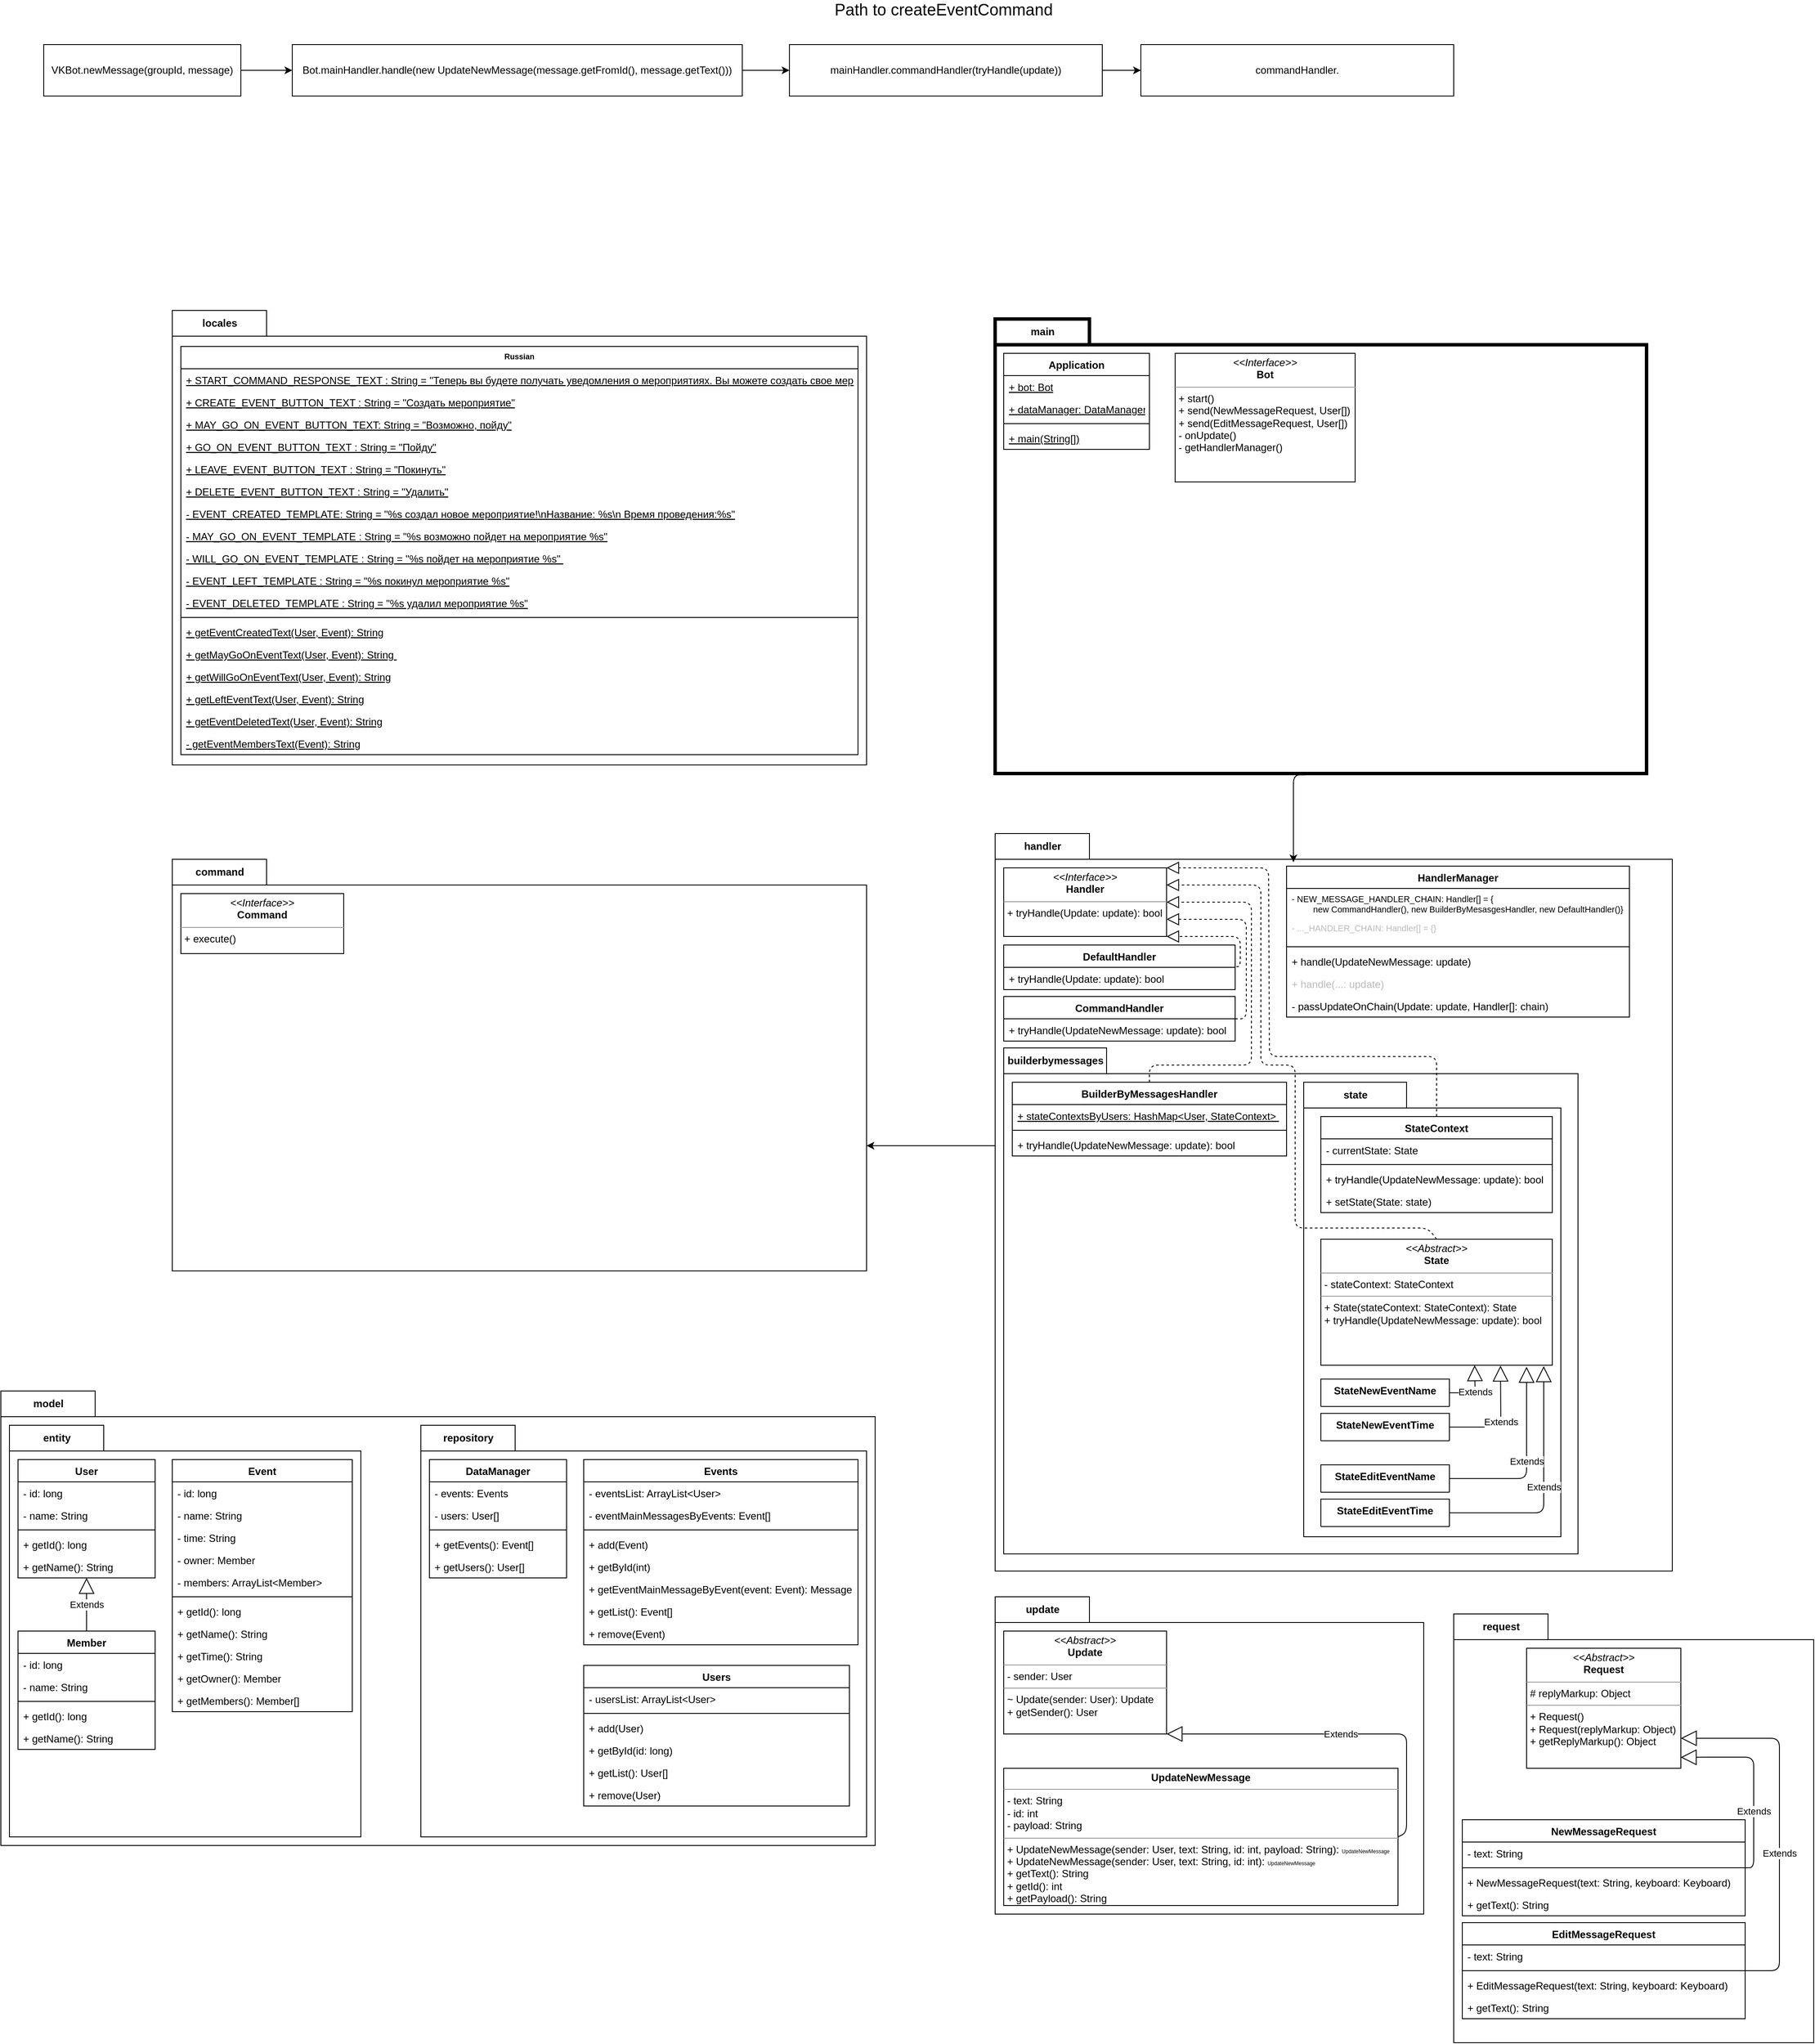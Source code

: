 <mxfile version="14.3.1" type="github">
  <diagram id="Xb4VBxsHIV5QUS3rKN3F" name="Page-1">
    <mxGraphModel dx="2249" dy="2008" grid="1" gridSize="10" guides="1" tooltips="1" connect="1" arrows="1" fold="1" page="1" pageScale="1" pageWidth="827" pageHeight="1169" background="none" math="0" shadow="0">
      <root>
        <mxCell id="0" />
        <mxCell id="1" parent="0" />
        <object label="model" id="UDVTchjKbU1Y_iN-SW1D-1">
          <mxCell style="shape=folder;fontStyle=1;tabWidth=110;tabHeight=30;tabPosition=left;html=1;boundedLbl=1;labelInHeader=1;container=1;collapsible=0;recursiveResize=0;" parent="1" vertex="1">
            <mxGeometry x="-440" y="480" width="1020" height="530" as="geometry" />
          </mxCell>
        </object>
        <mxCell id="UDVTchjKbU1Y_iN-SW1D-7" value="repository" style="shape=folder;fontStyle=1;tabWidth=110;tabHeight=30;tabPosition=left;html=1;boundedLbl=1;labelInHeader=1;container=1;collapsible=0;recursiveResize=0;" parent="UDVTchjKbU1Y_iN-SW1D-1" vertex="1">
          <mxGeometry x="490" y="40" width="520" height="480" as="geometry" />
        </mxCell>
        <mxCell id="UDVTchjKbU1Y_iN-SW1D-129" value="DataManager" style="swimlane;fontStyle=1;align=center;verticalAlign=top;childLayout=stackLayout;horizontal=1;startSize=26;horizontalStack=0;resizeParent=1;resizeParentMax=0;resizeLast=0;collapsible=1;marginBottom=0;strokeWidth=1;gradientColor=none;" parent="UDVTchjKbU1Y_iN-SW1D-7" vertex="1">
          <mxGeometry x="10" y="40" width="160" height="138" as="geometry" />
        </mxCell>
        <mxCell id="UDVTchjKbU1Y_iN-SW1D-130" value="- events: Events" style="text;strokeColor=none;fillColor=none;align=left;verticalAlign=top;spacingLeft=4;spacingRight=4;overflow=hidden;rotatable=0;points=[[0,0.5],[1,0.5]];portConstraint=eastwest;fontStyle=0;" parent="UDVTchjKbU1Y_iN-SW1D-129" vertex="1">
          <mxGeometry y="26" width="160" height="26" as="geometry" />
        </mxCell>
        <mxCell id="UDVTchjKbU1Y_iN-SW1D-131" value="- users: User[]" style="text;strokeColor=none;fillColor=none;align=left;verticalAlign=top;spacingLeft=4;spacingRight=4;overflow=hidden;rotatable=0;points=[[0,0.5],[1,0.5]];portConstraint=eastwest;fontStyle=0;" parent="UDVTchjKbU1Y_iN-SW1D-129" vertex="1">
          <mxGeometry y="52" width="160" height="26" as="geometry" />
        </mxCell>
        <mxCell id="UDVTchjKbU1Y_iN-SW1D-132" value="" style="line;strokeWidth=1;fillColor=none;align=left;verticalAlign=middle;spacingTop=-1;spacingLeft=3;spacingRight=3;rotatable=0;labelPosition=right;points=[];portConstraint=eastwest;" parent="UDVTchjKbU1Y_iN-SW1D-129" vertex="1">
          <mxGeometry y="78" width="160" height="8" as="geometry" />
        </mxCell>
        <mxCell id="UDVTchjKbU1Y_iN-SW1D-133" value="+ getEvents(): Event[]" style="text;strokeColor=none;fillColor=none;align=left;verticalAlign=top;spacingLeft=4;spacingRight=4;overflow=hidden;rotatable=0;points=[[0,0.5],[1,0.5]];portConstraint=eastwest;fontStyle=0;" parent="UDVTchjKbU1Y_iN-SW1D-129" vertex="1">
          <mxGeometry y="86" width="160" height="26" as="geometry" />
        </mxCell>
        <mxCell id="UDVTchjKbU1Y_iN-SW1D-134" value="+ getUsers(): User[]" style="text;strokeColor=none;fillColor=none;align=left;verticalAlign=top;spacingLeft=4;spacingRight=4;overflow=hidden;rotatable=0;points=[[0,0.5],[1,0.5]];portConstraint=eastwest;fontStyle=0;" parent="UDVTchjKbU1Y_iN-SW1D-129" vertex="1">
          <mxGeometry y="112" width="160" height="26" as="geometry" />
        </mxCell>
        <mxCell id="UDVTchjKbU1Y_iN-SW1D-135" value="Events" style="swimlane;fontStyle=1;align=center;verticalAlign=top;childLayout=stackLayout;horizontal=1;startSize=26;horizontalStack=0;resizeParent=1;resizeParentMax=0;resizeLast=0;collapsible=1;marginBottom=0;strokeWidth=1;gradientColor=none;" parent="UDVTchjKbU1Y_iN-SW1D-7" vertex="1">
          <mxGeometry x="190" y="40" width="320" height="216" as="geometry" />
        </mxCell>
        <mxCell id="UDVTchjKbU1Y_iN-SW1D-136" value="- eventsList: ArrayList&lt;User&gt;" style="text;strokeColor=none;fillColor=none;align=left;verticalAlign=top;spacingLeft=4;spacingRight=4;overflow=hidden;rotatable=0;points=[[0,0.5],[1,0.5]];portConstraint=eastwest;fontStyle=0;" parent="UDVTchjKbU1Y_iN-SW1D-135" vertex="1">
          <mxGeometry y="26" width="320" height="26" as="geometry" />
        </mxCell>
        <mxCell id="UDVTchjKbU1Y_iN-SW1D-141" value="- eventMainMessagesByEvents: Event[]" style="text;strokeColor=none;fillColor=none;align=left;verticalAlign=top;spacingLeft=4;spacingRight=4;overflow=hidden;rotatable=0;points=[[0,0.5],[1,0.5]];portConstraint=eastwest;fontStyle=0;labelBorderColor=none;" parent="UDVTchjKbU1Y_iN-SW1D-135" vertex="1">
          <mxGeometry y="52" width="320" height="26" as="geometry" />
        </mxCell>
        <mxCell id="UDVTchjKbU1Y_iN-SW1D-138" value="" style="line;strokeWidth=1;fillColor=none;align=left;verticalAlign=middle;spacingTop=-1;spacingLeft=3;spacingRight=3;rotatable=0;labelPosition=right;points=[];portConstraint=eastwest;" parent="UDVTchjKbU1Y_iN-SW1D-135" vertex="1">
          <mxGeometry y="78" width="320" height="8" as="geometry" />
        </mxCell>
        <mxCell id="UDVTchjKbU1Y_iN-SW1D-139" value="+ add(Event)" style="text;strokeColor=none;fillColor=none;align=left;verticalAlign=top;spacingLeft=4;spacingRight=4;overflow=hidden;rotatable=0;points=[[0,0.5],[1,0.5]];portConstraint=eastwest;fontStyle=0;" parent="UDVTchjKbU1Y_iN-SW1D-135" vertex="1">
          <mxGeometry y="86" width="320" height="26" as="geometry" />
        </mxCell>
        <mxCell id="UDVTchjKbU1Y_iN-SW1D-162" value="+ getById(int)" style="text;strokeColor=none;fillColor=none;align=left;verticalAlign=top;spacingLeft=4;spacingRight=4;overflow=hidden;rotatable=0;points=[[0,0.5],[1,0.5]];portConstraint=eastwest;fontStyle=0;" parent="UDVTchjKbU1Y_iN-SW1D-135" vertex="1">
          <mxGeometry y="112" width="320" height="26" as="geometry" />
        </mxCell>
        <mxCell id="UDVTchjKbU1Y_iN-SW1D-163" value="+ getEventMainMessageByEvent(event: Event): Message" style="text;strokeColor=none;fillColor=none;align=left;verticalAlign=top;spacingLeft=4;spacingRight=4;overflow=hidden;rotatable=0;points=[[0,0.5],[1,0.5]];portConstraint=eastwest;fontStyle=0;" parent="UDVTchjKbU1Y_iN-SW1D-135" vertex="1">
          <mxGeometry y="138" width="320" height="26" as="geometry" />
        </mxCell>
        <mxCell id="UDVTchjKbU1Y_iN-SW1D-161" value="+ getList(): Event[]" style="text;strokeColor=none;fillColor=none;align=left;verticalAlign=top;spacingLeft=4;spacingRight=4;overflow=hidden;rotatable=0;points=[[0,0.5],[1,0.5]];portConstraint=eastwest;fontStyle=0;" parent="UDVTchjKbU1Y_iN-SW1D-135" vertex="1">
          <mxGeometry y="164" width="320" height="26" as="geometry" />
        </mxCell>
        <mxCell id="UDVTchjKbU1Y_iN-SW1D-143" value="+ remove(Event)" style="text;strokeColor=none;fillColor=none;align=left;verticalAlign=top;spacingLeft=4;spacingRight=4;overflow=hidden;rotatable=0;points=[[0,0.5],[1,0.5]];portConstraint=eastwest;fontStyle=0;" parent="UDVTchjKbU1Y_iN-SW1D-135" vertex="1">
          <mxGeometry y="190" width="320" height="26" as="geometry" />
        </mxCell>
        <mxCell id="UDVTchjKbU1Y_iN-SW1D-145" value="Users" style="swimlane;fontStyle=1;align=center;verticalAlign=top;childLayout=stackLayout;horizontal=1;startSize=26;horizontalStack=0;resizeParent=1;resizeParentMax=0;resizeLast=0;collapsible=1;marginBottom=0;strokeWidth=1;gradientColor=none;" parent="UDVTchjKbU1Y_iN-SW1D-7" vertex="1">
          <mxGeometry x="190" y="280" width="310" height="164" as="geometry" />
        </mxCell>
        <mxCell id="UDVTchjKbU1Y_iN-SW1D-146" value="- usersList: ArrayList&lt;User&gt;" style="text;strokeColor=none;fillColor=none;align=left;verticalAlign=top;spacingLeft=4;spacingRight=4;overflow=hidden;rotatable=0;points=[[0,0.5],[1,0.5]];portConstraint=eastwest;fontStyle=0;" parent="UDVTchjKbU1Y_iN-SW1D-145" vertex="1">
          <mxGeometry y="26" width="310" height="26" as="geometry" />
        </mxCell>
        <mxCell id="UDVTchjKbU1Y_iN-SW1D-148" value="" style="line;strokeWidth=1;fillColor=none;align=left;verticalAlign=middle;spacingTop=-1;spacingLeft=3;spacingRight=3;rotatable=0;labelPosition=right;points=[];portConstraint=eastwest;" parent="UDVTchjKbU1Y_iN-SW1D-145" vertex="1">
          <mxGeometry y="52" width="310" height="8" as="geometry" />
        </mxCell>
        <mxCell id="UDVTchjKbU1Y_iN-SW1D-149" value="+ add(User)" style="text;strokeColor=none;fillColor=none;align=left;verticalAlign=top;spacingLeft=4;spacingRight=4;overflow=hidden;rotatable=0;points=[[0,0.5],[1,0.5]];portConstraint=eastwest;fontStyle=0;" parent="UDVTchjKbU1Y_iN-SW1D-145" vertex="1">
          <mxGeometry y="60" width="310" height="26" as="geometry" />
        </mxCell>
        <mxCell id="UDVTchjKbU1Y_iN-SW1D-155" value="+ getById(id: long)" style="text;strokeColor=none;fillColor=none;align=left;verticalAlign=top;spacingLeft=4;spacingRight=4;overflow=hidden;rotatable=0;points=[[0,0.5],[1,0.5]];portConstraint=eastwest;fontStyle=0;" parent="UDVTchjKbU1Y_iN-SW1D-145" vertex="1">
          <mxGeometry y="86" width="310" height="26" as="geometry" />
        </mxCell>
        <mxCell id="UDVTchjKbU1Y_iN-SW1D-160" value="+ getList(): User[]" style="text;strokeColor=none;fillColor=none;align=left;verticalAlign=top;spacingLeft=4;spacingRight=4;overflow=hidden;rotatable=0;points=[[0,0.5],[1,0.5]];portConstraint=eastwest;fontStyle=0;" parent="UDVTchjKbU1Y_iN-SW1D-145" vertex="1">
          <mxGeometry y="112" width="310" height="26" as="geometry" />
        </mxCell>
        <mxCell id="UDVTchjKbU1Y_iN-SW1D-152" value="+ remove(User)" style="text;strokeColor=none;fillColor=none;align=left;verticalAlign=top;spacingLeft=4;spacingRight=4;overflow=hidden;rotatable=0;points=[[0,0.5],[1,0.5]];portConstraint=eastwest;fontStyle=0;" parent="UDVTchjKbU1Y_iN-SW1D-145" vertex="1">
          <mxGeometry y="138" width="310" height="26" as="geometry" />
        </mxCell>
        <mxCell id="UDVTchjKbU1Y_iN-SW1D-6" value="entity" style="shape=folder;fontStyle=1;tabWidth=110;tabHeight=30;tabPosition=left;html=1;boundedLbl=1;labelInHeader=1;container=1;collapsible=0;recursiveResize=0;" parent="UDVTchjKbU1Y_iN-SW1D-1" vertex="1">
          <mxGeometry x="10" y="40" width="410" height="480" as="geometry" />
        </mxCell>
        <mxCell id="UDVTchjKbU1Y_iN-SW1D-54" value="User" style="swimlane;fontStyle=1;align=center;verticalAlign=top;childLayout=stackLayout;horizontal=1;startSize=26;horizontalStack=0;resizeParent=1;resizeParentMax=0;resizeLast=0;collapsible=1;marginBottom=0;strokeWidth=1;gradientColor=none;" parent="UDVTchjKbU1Y_iN-SW1D-6" vertex="1">
          <mxGeometry x="10" y="40" width="160" height="138" as="geometry" />
        </mxCell>
        <mxCell id="UDVTchjKbU1Y_iN-SW1D-55" value="- id: long" style="text;strokeColor=none;fillColor=none;align=left;verticalAlign=top;spacingLeft=4;spacingRight=4;overflow=hidden;rotatable=0;points=[[0,0.5],[1,0.5]];portConstraint=eastwest;fontStyle=0;" parent="UDVTchjKbU1Y_iN-SW1D-54" vertex="1">
          <mxGeometry y="26" width="160" height="26" as="geometry" />
        </mxCell>
        <mxCell id="UDVTchjKbU1Y_iN-SW1D-59" value="- name: String" style="text;strokeColor=none;fillColor=none;align=left;verticalAlign=top;spacingLeft=4;spacingRight=4;overflow=hidden;rotatable=0;points=[[0,0.5],[1,0.5]];portConstraint=eastwest;fontStyle=0;" parent="UDVTchjKbU1Y_iN-SW1D-54" vertex="1">
          <mxGeometry y="52" width="160" height="26" as="geometry" />
        </mxCell>
        <mxCell id="UDVTchjKbU1Y_iN-SW1D-57" value="" style="line;strokeWidth=1;fillColor=none;align=left;verticalAlign=middle;spacingTop=-1;spacingLeft=3;spacingRight=3;rotatable=0;labelPosition=right;points=[];portConstraint=eastwest;" parent="UDVTchjKbU1Y_iN-SW1D-54" vertex="1">
          <mxGeometry y="78" width="160" height="8" as="geometry" />
        </mxCell>
        <mxCell id="UDVTchjKbU1Y_iN-SW1D-58" value="+ getId(): long" style="text;strokeColor=none;fillColor=none;align=left;verticalAlign=top;spacingLeft=4;spacingRight=4;overflow=hidden;rotatable=0;points=[[0,0.5],[1,0.5]];portConstraint=eastwest;fontStyle=0;" parent="UDVTchjKbU1Y_iN-SW1D-54" vertex="1">
          <mxGeometry y="86" width="160" height="26" as="geometry" />
        </mxCell>
        <mxCell id="UDVTchjKbU1Y_iN-SW1D-62" value="+ getName(): String" style="text;strokeColor=none;fillColor=none;align=left;verticalAlign=top;spacingLeft=4;spacingRight=4;overflow=hidden;rotatable=0;points=[[0,0.5],[1,0.5]];portConstraint=eastwest;fontStyle=0;" parent="UDVTchjKbU1Y_iN-SW1D-54" vertex="1">
          <mxGeometry y="112" width="160" height="26" as="geometry" />
        </mxCell>
        <mxCell id="UDVTchjKbU1Y_iN-SW1D-63" value="Event" style="swimlane;fontStyle=1;align=center;verticalAlign=top;childLayout=stackLayout;horizontal=1;startSize=26;horizontalStack=0;resizeParent=1;resizeParentMax=0;resizeLast=0;collapsible=1;marginBottom=0;strokeWidth=1;gradientColor=none;" parent="UDVTchjKbU1Y_iN-SW1D-6" vertex="1">
          <mxGeometry x="190" y="40" width="210" height="294" as="geometry">
            <mxRectangle x="190" y="40" width="60" height="26" as="alternateBounds" />
          </mxGeometry>
        </mxCell>
        <mxCell id="UDVTchjKbU1Y_iN-SW1D-64" value="- id: long" style="text;strokeColor=none;fillColor=none;align=left;verticalAlign=top;spacingLeft=4;spacingRight=4;overflow=hidden;rotatable=0;points=[[0,0.5],[1,0.5]];portConstraint=eastwest;fontStyle=0;" parent="UDVTchjKbU1Y_iN-SW1D-63" vertex="1">
          <mxGeometry y="26" width="210" height="26" as="geometry" />
        </mxCell>
        <mxCell id="UDVTchjKbU1Y_iN-SW1D-65" value="- name: String" style="text;strokeColor=none;fillColor=none;align=left;verticalAlign=top;spacingLeft=4;spacingRight=4;overflow=hidden;rotatable=0;points=[[0,0.5],[1,0.5]];portConstraint=eastwest;fontStyle=0;" parent="UDVTchjKbU1Y_iN-SW1D-63" vertex="1">
          <mxGeometry y="52" width="210" height="26" as="geometry" />
        </mxCell>
        <mxCell id="UDVTchjKbU1Y_iN-SW1D-69" value="- time: String" style="text;strokeColor=none;fillColor=none;align=left;verticalAlign=top;spacingLeft=4;spacingRight=4;overflow=hidden;rotatable=0;points=[[0,0.5],[1,0.5]];portConstraint=eastwest;fontStyle=0;" parent="UDVTchjKbU1Y_iN-SW1D-63" vertex="1">
          <mxGeometry y="78" width="210" height="26" as="geometry" />
        </mxCell>
        <mxCell id="UDVTchjKbU1Y_iN-SW1D-70" value="- owner: Member" style="text;strokeColor=none;fillColor=none;align=left;verticalAlign=top;spacingLeft=4;spacingRight=4;overflow=hidden;rotatable=0;points=[[0,0.5],[1,0.5]];portConstraint=eastwest;fontStyle=0;" parent="UDVTchjKbU1Y_iN-SW1D-63" vertex="1">
          <mxGeometry y="104" width="210" height="26" as="geometry" />
        </mxCell>
        <mxCell id="UDVTchjKbU1Y_iN-SW1D-90" value="- members: ArrayList&lt;Member&gt;" style="text;strokeColor=none;fillColor=none;align=left;verticalAlign=top;spacingLeft=4;spacingRight=4;overflow=hidden;rotatable=0;points=[[0,0.5],[1,0.5]];portConstraint=eastwest;fontStyle=0;" parent="UDVTchjKbU1Y_iN-SW1D-63" vertex="1">
          <mxGeometry y="130" width="210" height="26" as="geometry" />
        </mxCell>
        <mxCell id="UDVTchjKbU1Y_iN-SW1D-66" value="" style="line;strokeWidth=1;fillColor=none;align=left;verticalAlign=middle;spacingTop=-1;spacingLeft=3;spacingRight=3;rotatable=0;labelPosition=right;points=[];portConstraint=eastwest;" parent="UDVTchjKbU1Y_iN-SW1D-63" vertex="1">
          <mxGeometry y="156" width="210" height="8" as="geometry" />
        </mxCell>
        <mxCell id="UDVTchjKbU1Y_iN-SW1D-67" value="+ getId(): long" style="text;strokeColor=none;fillColor=none;align=left;verticalAlign=top;spacingLeft=4;spacingRight=4;overflow=hidden;rotatable=0;points=[[0,0.5],[1,0.5]];portConstraint=eastwest;fontStyle=0;" parent="UDVTchjKbU1Y_iN-SW1D-63" vertex="1">
          <mxGeometry y="164" width="210" height="26" as="geometry" />
        </mxCell>
        <mxCell id="UDVTchjKbU1Y_iN-SW1D-68" value="+ getName(): String" style="text;strokeColor=none;fillColor=none;align=left;verticalAlign=top;spacingLeft=4;spacingRight=4;overflow=hidden;rotatable=0;points=[[0,0.5],[1,0.5]];portConstraint=eastwest;fontStyle=0;" parent="UDVTchjKbU1Y_iN-SW1D-63" vertex="1">
          <mxGeometry y="190" width="210" height="26" as="geometry" />
        </mxCell>
        <mxCell id="UDVTchjKbU1Y_iN-SW1D-91" value="+ getTime(): String" style="text;strokeColor=none;fillColor=none;align=left;verticalAlign=top;spacingLeft=4;spacingRight=4;overflow=hidden;rotatable=0;points=[[0,0.5],[1,0.5]];portConstraint=eastwest;fontStyle=0;" parent="UDVTchjKbU1Y_iN-SW1D-63" vertex="1">
          <mxGeometry y="216" width="210" height="26" as="geometry" />
        </mxCell>
        <mxCell id="UDVTchjKbU1Y_iN-SW1D-92" value="+ getOwner(): Member" style="text;strokeColor=none;fillColor=none;align=left;verticalAlign=top;spacingLeft=4;spacingRight=4;overflow=hidden;rotatable=0;points=[[0,0.5],[1,0.5]];portConstraint=eastwest;fontStyle=0;" parent="UDVTchjKbU1Y_iN-SW1D-63" vertex="1">
          <mxGeometry y="242" width="210" height="26" as="geometry" />
        </mxCell>
        <mxCell id="UDVTchjKbU1Y_iN-SW1D-93" value="+ getMembers(): Member[]" style="text;strokeColor=none;fillColor=none;align=left;verticalAlign=top;spacingLeft=4;spacingRight=4;overflow=hidden;rotatable=0;points=[[0,0.5],[1,0.5]];portConstraint=eastwest;fontStyle=0;" parent="UDVTchjKbU1Y_iN-SW1D-63" vertex="1">
          <mxGeometry y="268" width="210" height="26" as="geometry" />
        </mxCell>
        <mxCell id="UDVTchjKbU1Y_iN-SW1D-108" value="Member" style="swimlane;fontStyle=1;align=center;verticalAlign=top;childLayout=stackLayout;horizontal=1;startSize=26;horizontalStack=0;resizeParent=1;resizeParentMax=0;resizeLast=0;collapsible=1;marginBottom=0;strokeWidth=1;gradientColor=none;" parent="UDVTchjKbU1Y_iN-SW1D-6" vertex="1">
          <mxGeometry x="10" y="240" width="160" height="138" as="geometry" />
        </mxCell>
        <mxCell id="UDVTchjKbU1Y_iN-SW1D-109" value="- id: long" style="text;strokeColor=none;fillColor=none;align=left;verticalAlign=top;spacingLeft=4;spacingRight=4;overflow=hidden;rotatable=0;points=[[0,0.5],[1,0.5]];portConstraint=eastwest;fontStyle=0;" parent="UDVTchjKbU1Y_iN-SW1D-108" vertex="1">
          <mxGeometry y="26" width="160" height="26" as="geometry" />
        </mxCell>
        <mxCell id="UDVTchjKbU1Y_iN-SW1D-110" value="- name: String" style="text;strokeColor=none;fillColor=none;align=left;verticalAlign=top;spacingLeft=4;spacingRight=4;overflow=hidden;rotatable=0;points=[[0,0.5],[1,0.5]];portConstraint=eastwest;fontStyle=0;" parent="UDVTchjKbU1Y_iN-SW1D-108" vertex="1">
          <mxGeometry y="52" width="160" height="26" as="geometry" />
        </mxCell>
        <mxCell id="UDVTchjKbU1Y_iN-SW1D-111" value="" style="line;strokeWidth=1;fillColor=none;align=left;verticalAlign=middle;spacingTop=-1;spacingLeft=3;spacingRight=3;rotatable=0;labelPosition=right;points=[];portConstraint=eastwest;" parent="UDVTchjKbU1Y_iN-SW1D-108" vertex="1">
          <mxGeometry y="78" width="160" height="8" as="geometry" />
        </mxCell>
        <mxCell id="UDVTchjKbU1Y_iN-SW1D-112" value="+ getId(): long" style="text;strokeColor=none;fillColor=none;align=left;verticalAlign=top;spacingLeft=4;spacingRight=4;overflow=hidden;rotatable=0;points=[[0,0.5],[1,0.5]];portConstraint=eastwest;fontStyle=0;" parent="UDVTchjKbU1Y_iN-SW1D-108" vertex="1">
          <mxGeometry y="86" width="160" height="26" as="geometry" />
        </mxCell>
        <mxCell id="UDVTchjKbU1Y_iN-SW1D-113" value="+ getName(): String" style="text;strokeColor=none;fillColor=none;align=left;verticalAlign=top;spacingLeft=4;spacingRight=4;overflow=hidden;rotatable=0;points=[[0,0.5],[1,0.5]];portConstraint=eastwest;fontStyle=0;" parent="UDVTchjKbU1Y_iN-SW1D-108" vertex="1">
          <mxGeometry y="112" width="160" height="26" as="geometry" />
        </mxCell>
        <mxCell id="UDVTchjKbU1Y_iN-SW1D-116" value="Extends" style="endArrow=block;endSize=16;endFill=0;html=1;exitX=0.5;exitY=0;exitDx=0;exitDy=0;entryX=0.5;entryY=1;entryDx=0;entryDy=0;" parent="UDVTchjKbU1Y_iN-SW1D-6" source="UDVTchjKbU1Y_iN-SW1D-108" target="UDVTchjKbU1Y_iN-SW1D-54" edge="1">
          <mxGeometry width="160" relative="1" as="geometry">
            <mxPoint x="150" y="190" as="sourcePoint" />
            <mxPoint x="310" y="190" as="targetPoint" />
          </mxGeometry>
        </mxCell>
        <mxCell id="UDVTchjKbU1Y_iN-SW1D-3" value="command" style="shape=folder;fontStyle=1;tabWidth=110;tabHeight=30;tabPosition=left;html=1;boundedLbl=1;labelInHeader=1;container=1;collapsible=0;recursiveResize=0;" parent="1" vertex="1">
          <mxGeometry x="-240" y="-140" width="810" height="480" as="geometry" />
        </mxCell>
        <mxCell id="UDVTchjKbU1Y_iN-SW1D-42" value="&lt;p style=&quot;margin: 0px ; margin-top: 4px ; text-align: center&quot;&gt;&lt;i&gt;&amp;lt;&amp;lt;Interface&amp;gt;&amp;gt;&lt;/i&gt;&lt;br&gt;&lt;b&gt;Command&lt;/b&gt;&lt;/p&gt;&lt;hr size=&quot;1&quot;&gt;&lt;p style=&quot;margin: 0px ; margin-left: 4px&quot;&gt;&lt;/p&gt;&lt;p style=&quot;margin: 0px ; margin-left: 4px&quot;&gt;+ execute()&lt;/p&gt;" style="verticalAlign=top;align=left;overflow=fill;fontSize=12;fontFamily=Helvetica;html=1;strokeWidth=1;gradientColor=none;" parent="UDVTchjKbU1Y_iN-SW1D-3" vertex="1">
          <mxGeometry x="10" y="40" width="190" height="70" as="geometry" />
        </mxCell>
        <mxCell id="UDVTchjKbU1Y_iN-SW1D-4" value="update" style="shape=folder;fontStyle=1;tabWidth=110;tabHeight=30;tabPosition=left;html=1;boundedLbl=1;labelInHeader=1;container=1;collapsible=0;recursiveResize=0;" parent="1" vertex="1">
          <mxGeometry x="720" y="720" width="500" height="370" as="geometry" />
        </mxCell>
        <mxCell id="UDVTchjKbU1Y_iN-SW1D-234" value="&lt;p style=&quot;margin: 0px ; margin-top: 4px ; text-align: center&quot;&gt;&lt;i&gt;&amp;lt;&amp;lt;Abstract&amp;gt;&amp;gt;&lt;/i&gt;&lt;br&gt;&lt;b&gt;Update&lt;/b&gt;&lt;/p&gt;&lt;hr size=&quot;1&quot;&gt;&lt;p style=&quot;margin: 0px ; margin-left: 4px&quot;&gt;- sender: User&lt;br&gt;&lt;/p&gt;&lt;hr size=&quot;1&quot;&gt;&lt;p style=&quot;margin: 0px ; margin-left: 4px&quot;&gt;~ Update(sender: User): Update&lt;/p&gt;&lt;p style=&quot;margin: 0px ; margin-left: 4px&quot;&gt;+ getSender(): User&lt;/p&gt;" style="verticalAlign=top;align=left;overflow=fill;fontSize=12;fontFamily=Helvetica;html=1;strokeWidth=1;gradientColor=none;" parent="UDVTchjKbU1Y_iN-SW1D-4" vertex="1">
          <mxGeometry x="10" y="40" width="190" height="120" as="geometry" />
        </mxCell>
        <mxCell id="UDVTchjKbU1Y_iN-SW1D-235" value="&lt;p style=&quot;margin: 0px ; margin-top: 4px ; text-align: center&quot;&gt;&lt;b&gt;UpdateNewMessage&lt;/b&gt;&lt;/p&gt;&lt;hr size=&quot;1&quot;&gt;&lt;p style=&quot;margin: 0px ; margin-left: 4px&quot;&gt;&lt;span&gt;- text: String&lt;/span&gt;&lt;br&gt;&lt;/p&gt;&lt;p style=&quot;margin: 0px ; margin-left: 4px&quot;&gt;&lt;span&gt;- id: int&lt;/span&gt;&lt;/p&gt;&lt;p style=&quot;margin: 0px ; margin-left: 4px&quot;&gt;- payload: String&lt;/p&gt;&lt;hr size=&quot;1&quot;&gt;&lt;p style=&quot;margin: 0px ; margin-left: 4px&quot;&gt;&lt;span&gt;+ UpdateNewMessage(sender: User, text: String, id: int, payload: String): &lt;/span&gt;&lt;span style=&quot;font-size: 6px&quot;&gt;UpdateNewMessage&lt;/span&gt;&lt;/p&gt;&lt;p style=&quot;margin: 0px ; margin-left: 4px&quot;&gt;+ UpdateNewMessage(sender: User, text: String, id: int): &lt;font style=&quot;font-size: 6px&quot;&gt;UpdateNewMessage&lt;/font&gt;&lt;span&gt;&lt;br&gt;&lt;/span&gt;&lt;/p&gt;&lt;p style=&quot;margin: 0px ; margin-left: 4px&quot;&gt;&lt;span&gt;+ getText(): String&lt;/span&gt;&lt;br&gt;&lt;/p&gt;&lt;p style=&quot;margin: 0px ; margin-left: 4px&quot;&gt;&lt;span&gt;+ getId(): int&lt;/span&gt;&lt;/p&gt;&lt;p style=&quot;margin: 0px ; margin-left: 4px&quot;&gt;+ getPayload(): String&lt;/p&gt;" style="verticalAlign=top;align=left;overflow=fill;fontSize=12;fontFamily=Helvetica;html=1;strokeWidth=1;gradientColor=none;" parent="UDVTchjKbU1Y_iN-SW1D-4" vertex="1">
          <mxGeometry x="10" y="200" width="460" height="160" as="geometry" />
        </mxCell>
        <mxCell id="UDVTchjKbU1Y_iN-SW1D-236" value="Extends" style="endArrow=block;endSize=16;endFill=0;html=1;entryX=1;entryY=1;entryDx=0;entryDy=0;exitX=1;exitY=0.5;exitDx=0;exitDy=0;" parent="UDVTchjKbU1Y_iN-SW1D-4" source="UDVTchjKbU1Y_iN-SW1D-235" target="UDVTchjKbU1Y_iN-SW1D-234" edge="1">
          <mxGeometry width="160" relative="1" as="geometry">
            <mxPoint x="162.419" y="760" as="sourcePoint" />
            <mxPoint x="138.226" y="700" as="targetPoint" />
            <Array as="points">
              <mxPoint x="480" y="275" />
              <mxPoint x="480" y="160" />
            </Array>
          </mxGeometry>
        </mxCell>
        <mxCell id="UDVTchjKbU1Y_iN-SW1D-21" style="edgeStyle=orthogonalEdgeStyle;orthogonalLoop=1;jettySize=auto;html=1;" parent="1" source="UDVTchjKbU1Y_iN-SW1D-5" target="UDVTchjKbU1Y_iN-SW1D-3" edge="1">
          <mxGeometry relative="1" as="geometry">
            <Array as="points">
              <mxPoint x="680" y="194" />
              <mxPoint x="680" y="194" />
            </Array>
          </mxGeometry>
        </mxCell>
        <mxCell id="UDVTchjKbU1Y_iN-SW1D-5" value="handler" style="shape=folder;fontStyle=1;tabWidth=110;tabHeight=30;tabPosition=left;html=1;boundedLbl=1;labelInHeader=1;container=1;collapsible=0;recursiveResize=0;" parent="1" vertex="1">
          <mxGeometry x="720" y="-170" width="790" height="860" as="geometry" />
        </mxCell>
        <mxCell id="UDVTchjKbU1Y_iN-SW1D-26" value="&lt;p style=&quot;margin: 0px ; margin-top: 4px ; text-align: center&quot;&gt;&lt;i&gt;&amp;lt;&amp;lt;Interface&amp;gt;&amp;gt;&lt;/i&gt;&lt;br&gt;&lt;b&gt;Handler&lt;/b&gt;&lt;/p&gt;&lt;hr size=&quot;1&quot;&gt;&lt;p style=&quot;margin: 0px ; margin-left: 4px&quot;&gt;&lt;span&gt;+ tryHandle(Update: update): bool&lt;/span&gt;&lt;br&gt;&lt;/p&gt;" style="verticalAlign=top;align=left;overflow=fill;fontSize=12;fontFamily=Helvetica;html=1;strokeWidth=1;gradientColor=none;" parent="UDVTchjKbU1Y_iN-SW1D-5" vertex="1">
          <mxGeometry x="10" y="40" width="190" height="80" as="geometry" />
        </mxCell>
        <object label="HandlerManager" tooltip="handle(update: UpdateNewMessage):&#xa; passUpdateOnChain(update, &#xa;   NEW_MESSAGE_HANDLER_CHAIN);&#xa;&#xa;&#xa;passUpdateOnChain(Update: update, Handler[]: chain):&#xa;  foreach(handler : chain):&#xa;    if(handler.tryHandle(update)):&#xa;      break;" id="oBsvBSJuGlpAfgV_PUg1-1">
          <mxCell style="swimlane;fontStyle=1;align=center;verticalAlign=top;childLayout=stackLayout;horizontal=1;startSize=26;horizontalStack=0;resizeParent=1;resizeParentMax=0;resizeLast=0;collapsible=1;marginBottom=0;" parent="UDVTchjKbU1Y_iN-SW1D-5" vertex="1">
            <mxGeometry x="340" y="38" width="400" height="176" as="geometry" />
          </mxCell>
        </object>
        <mxCell id="lEEThv4qRQntToVavxXk-19" value="- NEW_MESSAGE_HANDLER_CHAIN: Handler[] = {&#xa;         new CommandHandler(), new BuilderByMesasgesHandler, new DefaultHandler()}" style="text;strokeColor=none;fillColor=none;align=left;verticalAlign=top;spacingLeft=4;spacingRight=4;overflow=hidden;rotatable=0;points=[[0,0.5],[1,0.5]];portConstraint=eastwest;fontSize=10;" vertex="1" parent="oBsvBSJuGlpAfgV_PUg1-1">
          <mxGeometry y="26" width="400" height="34" as="geometry" />
        </mxCell>
        <mxCell id="lEEThv4qRQntToVavxXk-20" value="- ..._HANDLER_CHAIN: Handler[] = {}" style="text;strokeColor=none;fillColor=none;align=left;verticalAlign=top;spacingLeft=4;spacingRight=4;overflow=hidden;rotatable=0;points=[[0,0.5],[1,0.5]];portConstraint=eastwest;fontSize=10;fontColor=#BABABA;" vertex="1" parent="oBsvBSJuGlpAfgV_PUg1-1">
          <mxGeometry y="60" width="400" height="30" as="geometry" />
        </mxCell>
        <mxCell id="oBsvBSJuGlpAfgV_PUg1-3" value="" style="line;strokeWidth=1;fillColor=none;align=left;verticalAlign=middle;spacingTop=-1;spacingLeft=3;spacingRight=3;rotatable=0;labelPosition=right;points=[];portConstraint=eastwest;fontSize=12;" parent="oBsvBSJuGlpAfgV_PUg1-1" vertex="1">
          <mxGeometry y="90" width="400" height="8" as="geometry" />
        </mxCell>
        <mxCell id="oBsvBSJuGlpAfgV_PUg1-4" value="+ handle(UpdateNewMessage: update)" style="text;strokeColor=none;fillColor=none;align=left;verticalAlign=top;spacingLeft=4;spacingRight=4;overflow=hidden;rotatable=0;points=[[0,0.5],[1,0.5]];portConstraint=eastwest;" parent="oBsvBSJuGlpAfgV_PUg1-1" vertex="1">
          <mxGeometry y="98" width="400" height="26" as="geometry" />
        </mxCell>
        <mxCell id="oBsvBSJuGlpAfgV_PUg1-19" value="+ handle(...: update)" style="text;strokeColor=none;fillColor=none;align=left;verticalAlign=top;spacingLeft=4;spacingRight=4;overflow=hidden;rotatable=0;points=[[0,0.5],[1,0.5]];portConstraint=eastwest;fontColor=#BABABA;" parent="oBsvBSJuGlpAfgV_PUg1-1" vertex="1">
          <mxGeometry y="124" width="400" height="26" as="geometry" />
        </mxCell>
        <mxCell id="lEEThv4qRQntToVavxXk-21" value="- passUpdateOnChain(Update: update, Handler[]: chain)" style="text;strokeColor=none;fillColor=none;align=left;verticalAlign=top;spacingLeft=4;spacingRight=4;overflow=hidden;rotatable=0;points=[[0,0.5],[1,0.5]];portConstraint=eastwest;" vertex="1" parent="oBsvBSJuGlpAfgV_PUg1-1">
          <mxGeometry y="150" width="400" height="26" as="geometry" />
        </mxCell>
        <mxCell id="oBsvBSJuGlpAfgV_PUg1-14" value="CommandHandler" style="swimlane;fontStyle=1;align=center;verticalAlign=top;childLayout=stackLayout;horizontal=1;startSize=26;horizontalStack=0;resizeParent=1;resizeParentMax=0;resizeLast=0;collapsible=1;marginBottom=0;" parent="UDVTchjKbU1Y_iN-SW1D-5" vertex="1">
          <mxGeometry x="10" y="190" width="270" height="52" as="geometry" />
        </mxCell>
        <mxCell id="oBsvBSJuGlpAfgV_PUg1-20" value="+ tryHandle(UpdateNewMessage: update): bool" style="text;strokeColor=none;fillColor=none;align=left;verticalAlign=top;spacingLeft=4;spacingRight=4;overflow=hidden;rotatable=0;points=[[0,0.5],[1,0.5]];portConstraint=eastwest;" parent="oBsvBSJuGlpAfgV_PUg1-14" vertex="1">
          <mxGeometry y="26" width="270" height="26" as="geometry" />
        </mxCell>
        <mxCell id="oBsvBSJuGlpAfgV_PUg1-24" value="" style="endArrow=block;dashed=1;endFill=0;endSize=12;html=1;fontColor=#BABABA;entryX=1;entryY=0.75;entryDx=0;entryDy=0;exitX=1;exitY=0.5;exitDx=0;exitDy=0;" parent="UDVTchjKbU1Y_iN-SW1D-5" source="oBsvBSJuGlpAfgV_PUg1-14" target="UDVTchjKbU1Y_iN-SW1D-26" edge="1">
          <mxGeometry width="160" relative="1" as="geometry">
            <mxPoint x="273" y="268" as="sourcePoint" />
            <mxPoint x="200" y="100" as="targetPoint" />
            <Array as="points">
              <mxPoint x="293" y="216" />
              <mxPoint x="293" y="100" />
            </Array>
          </mxGeometry>
        </mxCell>
        <mxCell id="UDVTchjKbU1Y_iN-SW1D-12" value="builderbymessages" style="shape=folder;fontStyle=1;tabWidth=120;tabHeight=30;tabPosition=left;html=1;boundedLbl=1;labelInHeader=1;container=1;collapsible=0;recursiveResize=0;" parent="UDVTchjKbU1Y_iN-SW1D-5" vertex="1">
          <mxGeometry x="10" y="250" width="670" height="590" as="geometry" />
        </mxCell>
        <mxCell id="oBsvBSJuGlpAfgV_PUg1-26" value="BuilderByMessagesHandler" style="swimlane;fontStyle=1;align=center;verticalAlign=top;childLayout=stackLayout;horizontal=1;startSize=26;horizontalStack=0;resizeParent=1;resizeParentMax=0;resizeLast=0;collapsible=1;marginBottom=0;" parent="UDVTchjKbU1Y_iN-SW1D-12" vertex="1">
          <mxGeometry x="10" y="40" width="320" height="86" as="geometry" />
        </mxCell>
        <mxCell id="oBsvBSJuGlpAfgV_PUg1-27" value="+ stateContextsByUsers: HashMap&lt;User, StateContext&gt; " style="text;strokeColor=none;fillColor=none;align=left;verticalAlign=top;spacingLeft=4;spacingRight=4;overflow=hidden;rotatable=0;points=[[0,0.5],[1,0.5]];portConstraint=eastwest;fontStyle=4;" parent="oBsvBSJuGlpAfgV_PUg1-26" vertex="1">
          <mxGeometry y="26" width="320" height="26" as="geometry" />
        </mxCell>
        <mxCell id="oBsvBSJuGlpAfgV_PUg1-29" value="" style="line;strokeWidth=1;fillColor=none;align=left;verticalAlign=middle;spacingTop=-1;spacingLeft=3;spacingRight=3;rotatable=0;labelPosition=right;points=[];portConstraint=eastwest;" parent="oBsvBSJuGlpAfgV_PUg1-26" vertex="1">
          <mxGeometry y="52" width="320" height="8" as="geometry" />
        </mxCell>
        <mxCell id="oBsvBSJuGlpAfgV_PUg1-30" value="+ tryHandle(UpdateNewMessage: update): bool" style="text;strokeColor=none;fillColor=none;align=left;verticalAlign=top;spacingLeft=4;spacingRight=4;overflow=hidden;rotatable=0;points=[[0,0.5],[1,0.5]];portConstraint=eastwest;" parent="oBsvBSJuGlpAfgV_PUg1-26" vertex="1">
          <mxGeometry y="60" width="320" height="26" as="geometry" />
        </mxCell>
        <mxCell id="oBsvBSJuGlpAfgV_PUg1-59" value="state" style="shape=folder;fontStyle=1;tabWidth=120;tabHeight=30;tabPosition=left;html=1;boundedLbl=1;labelInHeader=1;container=1;collapsible=0;recursiveResize=0;" parent="UDVTchjKbU1Y_iN-SW1D-12" vertex="1">
          <mxGeometry x="350" y="40" width="300" height="530" as="geometry" />
        </mxCell>
        <mxCell id="oBsvBSJuGlpAfgV_PUg1-56" value="&lt;p style=&quot;margin: 0px ; margin-top: 4px ; text-align: center&quot;&gt;&lt;i&gt;&amp;lt;&amp;lt;Abstract&amp;gt;&amp;gt;&lt;/i&gt;&lt;br&gt;&lt;b&gt;State&lt;/b&gt;&lt;/p&gt;&lt;hr size=&quot;1&quot;&gt;&lt;p style=&quot;margin: 0px ; margin-left: 4px&quot;&gt;- stateContext: StateContext&lt;br&gt;&lt;/p&gt;&lt;hr size=&quot;1&quot;&gt;&lt;p style=&quot;margin: 0px ; margin-left: 4px&quot;&gt;+ State(stateContext: StateContext): State&lt;br&gt;+ tryHandle(UpdateNewMessage: update): bool&lt;br&gt;&lt;/p&gt;" style="verticalAlign=top;align=left;overflow=fill;fontSize=12;fontFamily=Helvetica;html=1;strokeWidth=1;gradientColor=none;" parent="oBsvBSJuGlpAfgV_PUg1-59" vertex="1">
          <mxGeometry x="20" y="183" width="270" height="147" as="geometry" />
        </mxCell>
        <mxCell id="oBsvBSJuGlpAfgV_PUg1-87" value="StateNewEventName" style="swimlane;fontStyle=1;align=center;verticalAlign=top;childLayout=stackLayout;horizontal=1;startSize=32;horizontalStack=0;resizeParent=1;resizeParentMax=0;resizeLast=0;collapsible=1;marginBottom=0;" parent="oBsvBSJuGlpAfgV_PUg1-59" vertex="1">
          <mxGeometry x="20" y="346.14" width="150" height="32" as="geometry">
            <mxRectangle x="20" y="40" width="150" height="32" as="alternateBounds" />
          </mxGeometry>
        </mxCell>
        <mxCell id="oBsvBSJuGlpAfgV_PUg1-96" value="StateNewEventTime" style="swimlane;fontStyle=1;align=center;verticalAlign=top;childLayout=stackLayout;horizontal=1;startSize=32;horizontalStack=0;resizeParent=1;resizeParentMax=0;resizeLast=0;collapsible=1;marginBottom=0;" parent="oBsvBSJuGlpAfgV_PUg1-59" vertex="1">
          <mxGeometry x="20" y="386.14" width="150" height="32" as="geometry">
            <mxRectangle x="20" y="40" width="150" height="32" as="alternateBounds" />
          </mxGeometry>
        </mxCell>
        <mxCell id="oBsvBSJuGlpAfgV_PUg1-100" value="StateEditEventName" style="swimlane;fontStyle=1;align=center;verticalAlign=top;childLayout=stackLayout;horizontal=1;startSize=32;horizontalStack=0;resizeParent=1;resizeParentMax=0;resizeLast=0;collapsible=1;marginBottom=0;" parent="oBsvBSJuGlpAfgV_PUg1-59" vertex="1">
          <mxGeometry x="20" y="446.14" width="150" height="32" as="geometry">
            <mxRectangle x="20" y="40" width="150" height="32" as="alternateBounds" />
          </mxGeometry>
        </mxCell>
        <mxCell id="oBsvBSJuGlpAfgV_PUg1-101" value="StateEditEventTime" style="swimlane;fontStyle=1;align=center;verticalAlign=top;childLayout=stackLayout;horizontal=1;startSize=32;horizontalStack=0;resizeParent=1;resizeParentMax=0;resizeLast=0;collapsible=1;marginBottom=0;" parent="oBsvBSJuGlpAfgV_PUg1-59" vertex="1">
          <mxGeometry x="20" y="486.14" width="150" height="32" as="geometry">
            <mxRectangle x="20" y="40" width="150" height="32" as="alternateBounds" />
          </mxGeometry>
        </mxCell>
        <mxCell id="oBsvBSJuGlpAfgV_PUg1-103" value="Extends" style="endArrow=block;endSize=16;endFill=0;html=1;exitX=1;exitY=0.5;exitDx=0;exitDy=0;entryX=0.69;entryY=0.988;entryDx=0;entryDy=0;entryPerimeter=0;" parent="oBsvBSJuGlpAfgV_PUg1-59" source="oBsvBSJuGlpAfgV_PUg1-87" edge="1">
          <mxGeometry width="160" relative="1" as="geometry">
            <mxPoint x="130" y="396.14" as="sourcePoint" />
            <mxPoint x="199.4" y="330.0" as="targetPoint" />
            <Array as="points">
              <mxPoint x="200" y="362.14" />
            </Array>
          </mxGeometry>
        </mxCell>
        <mxCell id="oBsvBSJuGlpAfgV_PUg1-104" value="Extends" style="endArrow=block;endSize=16;endFill=0;html=1;exitX=1;exitY=0.5;exitDx=0;exitDy=0;entryX=0.806;entryY=0.993;entryDx=0;entryDy=0;entryPerimeter=0;" parent="oBsvBSJuGlpAfgV_PUg1-59" source="oBsvBSJuGlpAfgV_PUg1-96" edge="1">
          <mxGeometry width="160" relative="1" as="geometry">
            <mxPoint x="220" y="372.14" as="sourcePoint" />
            <mxPoint x="229.56" y="330.475" as="targetPoint" />
            <Array as="points">
              <mxPoint x="230" y="402.14" />
            </Array>
          </mxGeometry>
        </mxCell>
        <mxCell id="oBsvBSJuGlpAfgV_PUg1-112" value="Extends" style="endArrow=block;endSize=16;endFill=0;html=1;exitX=1;exitY=0.5;exitDx=0;exitDy=0;entryX=1;entryY=1;entryDx=0;entryDy=0;" parent="oBsvBSJuGlpAfgV_PUg1-59" source="oBsvBSJuGlpAfgV_PUg1-101" edge="1">
          <mxGeometry width="160" relative="1" as="geometry">
            <mxPoint x="180" y="472.14" as="sourcePoint" />
            <mxPoint x="280" y="331.14" as="targetPoint" />
            <Array as="points">
              <mxPoint x="280" y="502.14" />
            </Array>
          </mxGeometry>
        </mxCell>
        <mxCell id="oBsvBSJuGlpAfgV_PUg1-113" value="Extends" style="endArrow=block;endSize=16;endFill=0;html=1;exitX=1;exitY=0.5;exitDx=0;exitDy=0;entryX=0.923;entryY=1.008;entryDx=0;entryDy=0;entryPerimeter=0;jumpSize=10;jumpStyle=none;strokeWidth=1;" parent="oBsvBSJuGlpAfgV_PUg1-59" source="oBsvBSJuGlpAfgV_PUg1-100" edge="1">
          <mxGeometry width="160" relative="1" as="geometry">
            <mxPoint x="180" y="512.14" as="sourcePoint" />
            <mxPoint x="259.98" y="331.9" as="targetPoint" />
            <Array as="points">
              <mxPoint x="260" y="462.14" />
            </Array>
          </mxGeometry>
        </mxCell>
        <mxCell id="oBsvBSJuGlpAfgV_PUg1-46" value="StateContext" style="swimlane;fontStyle=1;align=center;verticalAlign=top;childLayout=stackLayout;horizontal=1;startSize=26;horizontalStack=0;resizeParent=1;resizeParentMax=0;resizeLast=0;collapsible=1;marginBottom=0;" parent="oBsvBSJuGlpAfgV_PUg1-59" vertex="1">
          <mxGeometry x="20" y="40" width="270" height="112" as="geometry" />
        </mxCell>
        <mxCell id="oBsvBSJuGlpAfgV_PUg1-47" value="- currentState: State " style="text;strokeColor=none;fillColor=none;align=left;verticalAlign=top;spacingLeft=4;spacingRight=4;overflow=hidden;rotatable=0;points=[[0,0.5],[1,0.5]];portConstraint=eastwest;" parent="oBsvBSJuGlpAfgV_PUg1-46" vertex="1">
          <mxGeometry y="26" width="270" height="26" as="geometry" />
        </mxCell>
        <mxCell id="oBsvBSJuGlpAfgV_PUg1-48" value="" style="line;strokeWidth=1;fillColor=none;align=left;verticalAlign=middle;spacingTop=-1;spacingLeft=3;spacingRight=3;rotatable=0;labelPosition=right;points=[];portConstraint=eastwest;" parent="oBsvBSJuGlpAfgV_PUg1-46" vertex="1">
          <mxGeometry y="52" width="270" height="8" as="geometry" />
        </mxCell>
        <mxCell id="oBsvBSJuGlpAfgV_PUg1-49" value="+ tryHandle(UpdateNewMessage: update): bool" style="text;strokeColor=none;fillColor=none;align=left;verticalAlign=top;spacingLeft=4;spacingRight=4;overflow=hidden;rotatable=0;points=[[0,0.5],[1,0.5]];portConstraint=eastwest;" parent="oBsvBSJuGlpAfgV_PUg1-46" vertex="1">
          <mxGeometry y="60" width="270" height="26" as="geometry" />
        </mxCell>
        <mxCell id="oBsvBSJuGlpAfgV_PUg1-58" value="+ setState(State: state)" style="text;strokeColor=none;fillColor=none;align=left;verticalAlign=top;spacingLeft=4;spacingRight=4;overflow=hidden;rotatable=0;points=[[0,0.5],[1,0.5]];portConstraint=eastwest;" parent="oBsvBSJuGlpAfgV_PUg1-46" vertex="1">
          <mxGeometry y="86" width="270" height="26" as="geometry" />
        </mxCell>
        <mxCell id="oBsvBSJuGlpAfgV_PUg1-39" value="DefaultHandler" style="swimlane;fontStyle=1;align=center;verticalAlign=top;childLayout=stackLayout;horizontal=1;startSize=26;horizontalStack=0;resizeParent=1;resizeParentMax=0;resizeLast=0;collapsible=1;marginBottom=0;" parent="UDVTchjKbU1Y_iN-SW1D-5" vertex="1">
          <mxGeometry x="10" y="130" width="270" height="52" as="geometry" />
        </mxCell>
        <mxCell id="oBsvBSJuGlpAfgV_PUg1-40" value="+ tryHandle(Update: update): bool" style="text;strokeColor=none;fillColor=none;align=left;verticalAlign=top;spacingLeft=4;spacingRight=4;overflow=hidden;rotatable=0;points=[[0,0.5],[1,0.5]];portConstraint=eastwest;" parent="oBsvBSJuGlpAfgV_PUg1-39" vertex="1">
          <mxGeometry y="26" width="270" height="26" as="geometry" />
        </mxCell>
        <mxCell id="oBsvBSJuGlpAfgV_PUg1-25" value="" style="endArrow=block;dashed=1;endFill=0;endSize=12;html=1;fontColor=#BABABA;exitX=0.5;exitY=0;exitDx=0;exitDy=0;entryX=1;entryY=0.5;entryDx=0;entryDy=0;" parent="UDVTchjKbU1Y_iN-SW1D-5" source="oBsvBSJuGlpAfgV_PUg1-26" target="UDVTchjKbU1Y_iN-SW1D-26" edge="1">
          <mxGeometry width="160" relative="1" as="geometry">
            <mxPoint x="320" y="282" as="sourcePoint" />
            <mxPoint x="200" y="85" as="targetPoint" />
            <Array as="points">
              <mxPoint x="180" y="270" />
              <mxPoint x="299" y="270" />
              <mxPoint x="299" y="80" />
            </Array>
          </mxGeometry>
        </mxCell>
        <mxCell id="oBsvBSJuGlpAfgV_PUg1-41" value="" style="endArrow=block;dashed=1;endFill=0;endSize=12;html=1;fontColor=#BABABA;exitX=1.005;exitY=-0.027;exitDx=0;exitDy=0;exitPerimeter=0;" parent="UDVTchjKbU1Y_iN-SW1D-5" source="oBsvBSJuGlpAfgV_PUg1-40" edge="1">
          <mxGeometry width="160" relative="1" as="geometry">
            <mxPoint x="276" y="219.034" as="sourcePoint" />
            <mxPoint x="200" y="120" as="targetPoint" />
            <Array as="points">
              <mxPoint x="286" y="155" />
              <mxPoint x="286" y="120" />
            </Array>
          </mxGeometry>
        </mxCell>
        <mxCell id="oBsvBSJuGlpAfgV_PUg1-78" value="" style="endArrow=block;dashed=1;endFill=0;endSize=12;html=1;fontColor=#BABABA;exitX=0.5;exitY=0;exitDx=0;exitDy=0;entryX=1;entryY=0;entryDx=0;entryDy=0;" parent="UDVTchjKbU1Y_iN-SW1D-5" source="oBsvBSJuGlpAfgV_PUg1-46" target="UDVTchjKbU1Y_iN-SW1D-26" edge="1">
          <mxGeometry width="160" relative="1" as="geometry">
            <mxPoint x="360.0" y="440" as="sourcePoint" />
            <mxPoint x="210" y="77.5" as="targetPoint" />
            <Array as="points">
              <mxPoint x="515" y="260" />
              <mxPoint x="320" y="260" />
              <mxPoint x="319" y="40" />
            </Array>
          </mxGeometry>
        </mxCell>
        <mxCell id="oBsvBSJuGlpAfgV_PUg1-114" value="" style="endArrow=block;dashed=1;endFill=0;endSize=12;html=1;strokeWidth=1;entryX=1;entryY=0.25;entryDx=0;entryDy=0;exitX=0.5;exitY=0;exitDx=0;exitDy=0;" parent="UDVTchjKbU1Y_iN-SW1D-5" source="oBsvBSJuGlpAfgV_PUg1-56" target="UDVTchjKbU1Y_iN-SW1D-26" edge="1">
          <mxGeometry width="160" relative="1" as="geometry">
            <mxPoint x="290" y="470" as="sourcePoint" />
            <mxPoint x="450" y="470" as="targetPoint" />
            <Array as="points">
              <mxPoint x="505" y="460" />
              <mxPoint x="350" y="460" />
              <mxPoint x="350" y="270" />
              <mxPoint x="310" y="270" />
              <mxPoint x="310" y="60" />
            </Array>
          </mxGeometry>
        </mxCell>
        <mxCell id="UDVTchjKbU1Y_iN-SW1D-16" value="locales" style="shape=folder;fontStyle=1;tabWidth=110;tabHeight=30;tabPosition=left;html=1;boundedLbl=1;labelInHeader=1;container=1;collapsible=0;recursiveResize=0;" parent="1" vertex="1">
          <mxGeometry x="-240" y="-780" width="810" height="530" as="geometry" />
        </mxCell>
        <mxCell id="UDVTchjKbU1Y_iN-SW1D-172" value="Russian" style="swimlane;fontStyle=1;align=center;verticalAlign=top;childLayout=stackLayout;horizontal=1;startSize=26;horizontalStack=0;resizeParent=1;resizeParentMax=0;resizeLast=0;collapsible=1;marginBottom=0;strokeWidth=1;gradientColor=none;fontSize=9;" parent="UDVTchjKbU1Y_iN-SW1D-16" vertex="1">
          <mxGeometry x="10" y="42" width="790" height="476" as="geometry" />
        </mxCell>
        <mxCell id="UDVTchjKbU1Y_iN-SW1D-173" value="+ START_COMMAND_RESPONSE_TEXT : String = &quot;Теперь вы будете получать уведомления о мероприятиях. Вы можете создать свое мероприятие используя кнопку \&quot;Создать мероприятие\&quot;" style="text;strokeColor=none;fillColor=none;align=left;verticalAlign=top;spacingLeft=4;spacingRight=4;overflow=hidden;rotatable=0;points=[[0,0.5],[1,0.5]];portConstraint=eastwest;fontStyle=4;" parent="UDVTchjKbU1Y_iN-SW1D-172" vertex="1">
          <mxGeometry y="26" width="790" height="26" as="geometry" />
        </mxCell>
        <mxCell id="UDVTchjKbU1Y_iN-SW1D-176" value="+ CREATE_EVENT_BUTTON_TEXT : String = &quot;Создать мероприятие&quot;" style="text;strokeColor=none;fillColor=none;align=left;verticalAlign=top;spacingLeft=4;spacingRight=4;overflow=hidden;rotatable=0;points=[[0,0.5],[1,0.5]];portConstraint=eastwest;fontStyle=4;" parent="UDVTchjKbU1Y_iN-SW1D-172" vertex="1">
          <mxGeometry y="52" width="790" height="26" as="geometry" />
        </mxCell>
        <mxCell id="UDVTchjKbU1Y_iN-SW1D-180" value="+ MAY_GO_ON_EVENT_BUTTON_TEXT: String = &quot;Возможно, пойду&quot;" style="text;strokeColor=none;fillColor=none;align=left;verticalAlign=top;spacingLeft=4;spacingRight=4;overflow=hidden;rotatable=0;points=[[0,0.5],[1,0.5]];portConstraint=eastwest;fontStyle=4;" parent="UDVTchjKbU1Y_iN-SW1D-172" vertex="1">
          <mxGeometry y="78" width="790" height="26" as="geometry" />
        </mxCell>
        <mxCell id="UDVTchjKbU1Y_iN-SW1D-179" value="+ GO_ON_EVENT_BUTTON_TEXT : String = &quot;Пойду&quot;" style="text;strokeColor=none;fillColor=none;align=left;verticalAlign=top;spacingLeft=4;spacingRight=4;overflow=hidden;rotatable=0;points=[[0,0.5],[1,0.5]];portConstraint=eastwest;fontStyle=4;" parent="UDVTchjKbU1Y_iN-SW1D-172" vertex="1">
          <mxGeometry y="104" width="790" height="26" as="geometry" />
        </mxCell>
        <mxCell id="UDVTchjKbU1Y_iN-SW1D-178" value="+ LEAVE_EVENT_BUTTON_TEXT : String = &quot;Покинуть&quot;" style="text;strokeColor=none;fillColor=none;align=left;verticalAlign=top;spacingLeft=4;spacingRight=4;overflow=hidden;rotatable=0;points=[[0,0.5],[1,0.5]];portConstraint=eastwest;fontStyle=4;" parent="UDVTchjKbU1Y_iN-SW1D-172" vertex="1">
          <mxGeometry y="130" width="790" height="26" as="geometry" />
        </mxCell>
        <mxCell id="UDVTchjKbU1Y_iN-SW1D-177" value="+ DELETE_EVENT_BUTTON_TEXT : String = &quot;Удалить&quot;" style="text;strokeColor=none;fillColor=none;align=left;verticalAlign=top;spacingLeft=4;spacingRight=4;overflow=hidden;rotatable=0;points=[[0,0.5],[1,0.5]];portConstraint=eastwest;fontStyle=4;" parent="UDVTchjKbU1Y_iN-SW1D-172" vertex="1">
          <mxGeometry y="156" width="790" height="26" as="geometry" />
        </mxCell>
        <mxCell id="UDVTchjKbU1Y_iN-SW1D-184" value="- EVENT_CREATED_TEMPLATE: String = &quot;%s создал новое мероприятие!\nНазвание: %s\n Время проведения:%s&quot;" style="text;strokeColor=none;fillColor=none;align=left;verticalAlign=top;spacingLeft=4;spacingRight=4;overflow=hidden;rotatable=0;points=[[0,0.5],[1,0.5]];portConstraint=eastwest;fontStyle=4;" parent="UDVTchjKbU1Y_iN-SW1D-172" vertex="1">
          <mxGeometry y="182" width="790" height="26" as="geometry" />
        </mxCell>
        <mxCell id="UDVTchjKbU1Y_iN-SW1D-182" value="- MAY_GO_ON_EVENT_TEMPLATE : String = &quot;%s возможно пойдет на мероприятие %s&quot;" style="text;strokeColor=none;fillColor=none;align=left;verticalAlign=top;spacingLeft=4;spacingRight=4;overflow=hidden;rotatable=0;points=[[0,0.5],[1,0.5]];portConstraint=eastwest;fontStyle=4;" parent="UDVTchjKbU1Y_iN-SW1D-172" vertex="1">
          <mxGeometry y="208" width="790" height="26" as="geometry" />
        </mxCell>
        <mxCell id="UDVTchjKbU1Y_iN-SW1D-181" value="- WILL_GO_ON_EVENT_TEMPLATE : String = &quot;%s пойдет на мероприятие %s&quot; " style="text;strokeColor=none;fillColor=none;align=left;verticalAlign=top;spacingLeft=4;spacingRight=4;overflow=hidden;rotatable=0;points=[[0,0.5],[1,0.5]];portConstraint=eastwest;fontStyle=4;" parent="UDVTchjKbU1Y_iN-SW1D-172" vertex="1">
          <mxGeometry y="234" width="790" height="26" as="geometry" />
        </mxCell>
        <mxCell id="UDVTchjKbU1Y_iN-SW1D-183" value="- EVENT_LEFT_TEMPLATE : String = &quot;%s покинул мероприятие %s&quot;" style="text;strokeColor=none;fillColor=none;align=left;verticalAlign=top;spacingLeft=4;spacingRight=4;overflow=hidden;rotatable=0;points=[[0,0.5],[1,0.5]];portConstraint=eastwest;fontStyle=4;" parent="UDVTchjKbU1Y_iN-SW1D-172" vertex="1">
          <mxGeometry y="260" width="790" height="26" as="geometry" />
        </mxCell>
        <mxCell id="UDVTchjKbU1Y_iN-SW1D-185" value="- EVENT_DELETED_TEMPLATE : String = &quot;%s удалил мероприятие %s&quot;" style="text;strokeColor=none;fillColor=none;align=left;verticalAlign=top;spacingLeft=4;spacingRight=4;overflow=hidden;rotatable=0;points=[[0,0.5],[1,0.5]];portConstraint=eastwest;fontStyle=4;" parent="UDVTchjKbU1Y_iN-SW1D-172" vertex="1">
          <mxGeometry y="286" width="790" height="26" as="geometry" />
        </mxCell>
        <mxCell id="UDVTchjKbU1Y_iN-SW1D-174" value="" style="line;strokeWidth=1;fillColor=none;align=left;verticalAlign=middle;spacingTop=-1;spacingLeft=3;spacingRight=3;rotatable=0;labelPosition=right;points=[];portConstraint=eastwest;" parent="UDVTchjKbU1Y_iN-SW1D-172" vertex="1">
          <mxGeometry y="312" width="790" height="8" as="geometry" />
        </mxCell>
        <mxCell id="UDVTchjKbU1Y_iN-SW1D-175" value="+ getEventCreatedText(User, Event): String" style="text;strokeColor=none;fillColor=none;align=left;verticalAlign=top;spacingLeft=4;spacingRight=4;overflow=hidden;rotatable=0;points=[[0,0.5],[1,0.5]];portConstraint=eastwest;fontStyle=4;" parent="UDVTchjKbU1Y_iN-SW1D-172" vertex="1">
          <mxGeometry y="320" width="790" height="26" as="geometry" />
        </mxCell>
        <mxCell id="UDVTchjKbU1Y_iN-SW1D-186" value="+ getMayGoOnEventText(User, Event): String " style="text;strokeColor=none;fillColor=none;align=left;verticalAlign=top;spacingLeft=4;spacingRight=4;overflow=hidden;rotatable=0;points=[[0,0.5],[1,0.5]];portConstraint=eastwest;fontStyle=4;" parent="UDVTchjKbU1Y_iN-SW1D-172" vertex="1">
          <mxGeometry y="346" width="790" height="26" as="geometry" />
        </mxCell>
        <mxCell id="UDVTchjKbU1Y_iN-SW1D-189" value="+ getWillGoOnEventText(User, Event): String" style="text;strokeColor=none;fillColor=none;align=left;verticalAlign=top;spacingLeft=4;spacingRight=4;overflow=hidden;rotatable=0;points=[[0,0.5],[1,0.5]];portConstraint=eastwest;fontStyle=4;" parent="UDVTchjKbU1Y_iN-SW1D-172" vertex="1">
          <mxGeometry y="372" width="790" height="26" as="geometry" />
        </mxCell>
        <mxCell id="UDVTchjKbU1Y_iN-SW1D-187" value="+ getLeftEventText(User, Event): String" style="text;strokeColor=none;fillColor=none;align=left;verticalAlign=top;spacingLeft=4;spacingRight=4;overflow=hidden;rotatable=0;points=[[0,0.5],[1,0.5]];portConstraint=eastwest;fontStyle=4;" parent="UDVTchjKbU1Y_iN-SW1D-172" vertex="1">
          <mxGeometry y="398" width="790" height="26" as="geometry" />
        </mxCell>
        <mxCell id="UDVTchjKbU1Y_iN-SW1D-188" value="+ getEventDeletedText(User, Event): String" style="text;strokeColor=none;fillColor=none;align=left;verticalAlign=top;spacingLeft=4;spacingRight=4;overflow=hidden;rotatable=0;points=[[0,0.5],[1,0.5]];portConstraint=eastwest;fontStyle=4;" parent="UDVTchjKbU1Y_iN-SW1D-172" vertex="1">
          <mxGeometry y="424" width="790" height="26" as="geometry" />
        </mxCell>
        <mxCell id="UDVTchjKbU1Y_iN-SW1D-190" value="- getEventMembersText(Event): String" style="text;strokeColor=none;fillColor=none;align=left;verticalAlign=top;spacingLeft=4;spacingRight=4;overflow=hidden;rotatable=0;points=[[0,0.5],[1,0.5]];portConstraint=eastwest;fontStyle=4;" parent="UDVTchjKbU1Y_iN-SW1D-172" vertex="1">
          <mxGeometry y="450" width="790" height="26" as="geometry" />
        </mxCell>
        <mxCell id="UDVTchjKbU1Y_iN-SW1D-17" value="main" style="shape=folder;fontStyle=1;tabWidth=110;tabHeight=30;tabPosition=left;html=1;boundedLbl=1;labelInHeader=1;container=1;collapsible=0;recursiveResize=0;strokeWidth=4;" parent="1" vertex="1">
          <mxGeometry x="720" y="-770" width="760" height="530" as="geometry" />
        </mxCell>
        <mxCell id="UDVTchjKbU1Y_iN-SW1D-43" value="Application" style="swimlane;fontStyle=1;align=center;verticalAlign=top;childLayout=stackLayout;horizontal=1;startSize=26;horizontalStack=0;resizeParent=1;resizeParentMax=0;resizeLast=0;collapsible=1;marginBottom=0;strokeWidth=1;gradientColor=none;" parent="UDVTchjKbU1Y_iN-SW1D-17" vertex="1">
          <mxGeometry x="10" y="40" width="170" height="112" as="geometry" />
        </mxCell>
        <mxCell id="UDVTchjKbU1Y_iN-SW1D-47" value="+ bot: Bot" style="text;strokeColor=none;fillColor=none;align=left;verticalAlign=top;spacingLeft=4;spacingRight=4;overflow=hidden;rotatable=0;points=[[0,0.5],[1,0.5]];portConstraint=eastwest;fontStyle=4;" parent="UDVTchjKbU1Y_iN-SW1D-43" vertex="1">
          <mxGeometry y="26" width="170" height="26" as="geometry" />
        </mxCell>
        <mxCell id="UDVTchjKbU1Y_iN-SW1D-44" value="+ dataManager: DataManager" style="text;strokeColor=none;fillColor=none;align=left;verticalAlign=top;spacingLeft=4;spacingRight=4;overflow=hidden;rotatable=0;points=[[0,0.5],[1,0.5]];portConstraint=eastwest;fontStyle=4;" parent="UDVTchjKbU1Y_iN-SW1D-43" vertex="1">
          <mxGeometry y="52" width="170" height="26" as="geometry" />
        </mxCell>
        <mxCell id="UDVTchjKbU1Y_iN-SW1D-45" value="" style="line;strokeWidth=1;fillColor=none;align=left;verticalAlign=middle;spacingTop=-1;spacingLeft=3;spacingRight=3;rotatable=0;labelPosition=right;points=[];portConstraint=eastwest;" parent="UDVTchjKbU1Y_iN-SW1D-43" vertex="1">
          <mxGeometry y="78" width="170" height="8" as="geometry" />
        </mxCell>
        <mxCell id="UDVTchjKbU1Y_iN-SW1D-46" value="+ main(String[])" style="text;strokeColor=none;fillColor=none;align=left;verticalAlign=top;spacingLeft=4;spacingRight=4;overflow=hidden;rotatable=0;points=[[0,0.5],[1,0.5]];portConstraint=eastwest;fontStyle=4;" parent="UDVTchjKbU1Y_iN-SW1D-43" vertex="1">
          <mxGeometry y="86" width="170" height="26" as="geometry" />
        </mxCell>
        <mxCell id="UDVTchjKbU1Y_iN-SW1D-171" value="&lt;p style=&quot;margin: 0px ; margin-top: 4px ; text-align: center&quot;&gt;&lt;i&gt;&amp;lt;&amp;lt;Interface&amp;gt;&amp;gt;&lt;/i&gt;&lt;br&gt;&lt;b&gt;Bot&lt;/b&gt;&lt;/p&gt;&lt;hr size=&quot;1&quot;&gt;&lt;p style=&quot;margin: 0px ; margin-left: 4px&quot;&gt;+ start()&lt;/p&gt;&lt;p style=&quot;margin: 0px ; margin-left: 4px&quot;&gt;+ send(NewMessageRequest, User[])&lt;/p&gt;&lt;p style=&quot;margin: 0px ; margin-left: 4px&quot;&gt;+ send(EditMessageRequest, User[])&lt;/p&gt;&lt;p style=&quot;margin: 0px ; margin-left: 4px&quot;&gt;- onUpdate()&lt;/p&gt;&lt;p style=&quot;margin: 0px ; margin-left: 4px&quot;&gt;- getHandlerManager()&lt;/p&gt;" style="verticalAlign=top;align=left;overflow=fill;fontSize=12;fontFamily=Helvetica;html=1;strokeWidth=1;gradientColor=none;" parent="UDVTchjKbU1Y_iN-SW1D-17" vertex="1">
          <mxGeometry x="210" y="40" width="210" height="150" as="geometry" />
        </mxCell>
        <mxCell id="UDVTchjKbU1Y_iN-SW1D-24" value="request" style="shape=folder;fontStyle=1;tabWidth=110;tabHeight=30;tabPosition=left;html=1;boundedLbl=1;labelInHeader=1;container=1;collapsible=0;recursiveResize=0;" parent="1" vertex="1">
          <mxGeometry x="1255" y="740" width="420" height="500" as="geometry" />
        </mxCell>
        <mxCell id="UDVTchjKbU1Y_iN-SW1D-201" value="NewMessageRequest" style="swimlane;fontStyle=1;align=center;verticalAlign=top;childLayout=stackLayout;horizontal=1;startSize=26;horizontalStack=0;resizeParent=1;resizeParentMax=0;resizeLast=0;collapsible=1;marginBottom=0;strokeWidth=1;gradientColor=none;" parent="UDVTchjKbU1Y_iN-SW1D-24" vertex="1">
          <mxGeometry x="10" y="240" width="330" height="112" as="geometry" />
        </mxCell>
        <mxCell id="UDVTchjKbU1Y_iN-SW1D-202" value="- text: String" style="text;strokeColor=none;fillColor=none;align=left;verticalAlign=top;spacingLeft=4;spacingRight=4;overflow=hidden;rotatable=0;points=[[0,0.5],[1,0.5]];portConstraint=eastwest;fontStyle=0;" parent="UDVTchjKbU1Y_iN-SW1D-201" vertex="1">
          <mxGeometry y="26" width="330" height="26" as="geometry" />
        </mxCell>
        <mxCell id="UDVTchjKbU1Y_iN-SW1D-203" value="" style="line;strokeWidth=1;fillColor=none;align=left;verticalAlign=middle;spacingTop=-1;spacingLeft=3;spacingRight=3;rotatable=0;labelPosition=right;points=[];portConstraint=eastwest;" parent="UDVTchjKbU1Y_iN-SW1D-201" vertex="1">
          <mxGeometry y="52" width="330" height="8" as="geometry" />
        </mxCell>
        <mxCell id="UDVTchjKbU1Y_iN-SW1D-204" value="+ NewMessageRequest(text: String, keyboard: Keyboard)" style="text;strokeColor=none;fillColor=none;align=left;verticalAlign=top;spacingLeft=4;spacingRight=4;overflow=hidden;rotatable=0;points=[[0,0.5],[1,0.5]];portConstraint=eastwest;fontStyle=0;" parent="UDVTchjKbU1Y_iN-SW1D-201" vertex="1">
          <mxGeometry y="60" width="330" height="26" as="geometry" />
        </mxCell>
        <mxCell id="UDVTchjKbU1Y_iN-SW1D-205" value="+ getText(): String" style="text;strokeColor=none;fillColor=none;align=left;verticalAlign=top;spacingLeft=4;spacingRight=4;overflow=hidden;rotatable=0;points=[[0,0.5],[1,0.5]];portConstraint=eastwest;fontStyle=0;" parent="UDVTchjKbU1Y_iN-SW1D-201" vertex="1">
          <mxGeometry y="86" width="330" height="26" as="geometry" />
        </mxCell>
        <mxCell id="UDVTchjKbU1Y_iN-SW1D-210" value="&lt;p style=&quot;margin: 0px ; margin-top: 4px ; text-align: center&quot;&gt;&lt;i&gt;&amp;lt;&amp;lt;Abstract&amp;gt;&amp;gt;&lt;/i&gt;&lt;br&gt;&lt;b&gt;Request&lt;/b&gt;&lt;/p&gt;&lt;hr size=&quot;1&quot;&gt;&lt;p style=&quot;margin: 0px ; margin-left: 4px&quot;&gt;# replyMarkup: Object&lt;/p&gt;&lt;hr size=&quot;1&quot;&gt;&lt;p style=&quot;margin: 0px ; margin-left: 4px&quot;&gt;+ Request()&lt;br&gt;&lt;/p&gt;&lt;p style=&quot;margin: 0px ; margin-left: 4px&quot;&gt;+ Request(replyMarkup: Object)&lt;/p&gt;&lt;p style=&quot;margin: 0px ; margin-left: 4px&quot;&gt;+ getReplyMarkup(): Object&lt;/p&gt;" style="verticalAlign=top;align=left;overflow=fill;fontSize=12;fontFamily=Helvetica;html=1;strokeWidth=1;gradientColor=none;" parent="UDVTchjKbU1Y_iN-SW1D-24" vertex="1">
          <mxGeometry x="85" y="40" width="180" height="140" as="geometry" />
        </mxCell>
        <mxCell id="UDVTchjKbU1Y_iN-SW1D-225" value="Extends" style="endArrow=block;endSize=16;endFill=0;html=1;exitX=1;exitY=0.5;exitDx=0;exitDy=0;entryX=0.999;entryY=0.909;entryDx=0;entryDy=0;entryPerimeter=0;" parent="UDVTchjKbU1Y_iN-SW1D-24" source="UDVTchjKbU1Y_iN-SW1D-201" target="UDVTchjKbU1Y_iN-SW1D-210" edge="1">
          <mxGeometry x="-0.322" width="160" relative="1" as="geometry">
            <mxPoint x="90" y="-380" as="sourcePoint" />
            <mxPoint x="266" y="167" as="targetPoint" />
            <Array as="points">
              <mxPoint x="350" y="296" />
              <mxPoint x="350" y="167" />
              <mxPoint x="310" y="167" />
            </Array>
            <mxPoint as="offset" />
          </mxGeometry>
        </mxCell>
        <mxCell id="UDVTchjKbU1Y_iN-SW1D-226" value="EditMessageRequest" style="swimlane;fontStyle=1;align=center;verticalAlign=top;childLayout=stackLayout;horizontal=1;startSize=26;horizontalStack=0;resizeParent=1;resizeParentMax=0;resizeLast=0;collapsible=1;marginBottom=0;strokeWidth=1;gradientColor=none;" parent="UDVTchjKbU1Y_iN-SW1D-24" vertex="1">
          <mxGeometry x="10" y="360" width="330" height="112" as="geometry" />
        </mxCell>
        <mxCell id="UDVTchjKbU1Y_iN-SW1D-227" value="- text: String" style="text;strokeColor=none;fillColor=none;align=left;verticalAlign=top;spacingLeft=4;spacingRight=4;overflow=hidden;rotatable=0;points=[[0,0.5],[1,0.5]];portConstraint=eastwest;fontStyle=0;" parent="UDVTchjKbU1Y_iN-SW1D-226" vertex="1">
          <mxGeometry y="26" width="330" height="26" as="geometry" />
        </mxCell>
        <mxCell id="UDVTchjKbU1Y_iN-SW1D-228" value="" style="line;strokeWidth=1;fillColor=none;align=left;verticalAlign=middle;spacingTop=-1;spacingLeft=3;spacingRight=3;rotatable=0;labelPosition=right;points=[];portConstraint=eastwest;" parent="UDVTchjKbU1Y_iN-SW1D-226" vertex="1">
          <mxGeometry y="52" width="330" height="8" as="geometry" />
        </mxCell>
        <mxCell id="UDVTchjKbU1Y_iN-SW1D-229" value="+ EditMessageRequest(text: String, keyboard: Keyboard)" style="text;strokeColor=none;fillColor=none;align=left;verticalAlign=top;spacingLeft=4;spacingRight=4;overflow=hidden;rotatable=0;points=[[0,0.5],[1,0.5]];portConstraint=eastwest;fontStyle=0;" parent="UDVTchjKbU1Y_iN-SW1D-226" vertex="1">
          <mxGeometry y="60" width="330" height="26" as="geometry" />
        </mxCell>
        <mxCell id="UDVTchjKbU1Y_iN-SW1D-230" value="+ getText(): String" style="text;strokeColor=none;fillColor=none;align=left;verticalAlign=top;spacingLeft=4;spacingRight=4;overflow=hidden;rotatable=0;points=[[0,0.5],[1,0.5]];portConstraint=eastwest;fontStyle=0;" parent="UDVTchjKbU1Y_iN-SW1D-226" vertex="1">
          <mxGeometry y="86" width="330" height="26" as="geometry" />
        </mxCell>
        <mxCell id="oBsvBSJuGlpAfgV_PUg1-43" value="Extends" style="endArrow=block;endSize=16;endFill=0;html=1;entryX=1;entryY=0.75;entryDx=0;entryDy=0;exitX=1;exitY=0.5;exitDx=0;exitDy=0;" parent="UDVTchjKbU1Y_iN-SW1D-24" source="UDVTchjKbU1Y_iN-SW1D-226" target="UDVTchjKbU1Y_iN-SW1D-210" edge="1">
          <mxGeometry x="-0.166" width="160" relative="1" as="geometry">
            <mxPoint x="460" y="170" as="sourcePoint" />
            <mxPoint x="460" y="110" as="targetPoint" />
            <Array as="points">
              <mxPoint x="380" y="416" />
              <mxPoint x="380" y="145" />
            </Array>
            <mxPoint as="offset" />
          </mxGeometry>
        </mxCell>
        <mxCell id="oBsvBSJuGlpAfgV_PUg1-81" style="edgeStyle=orthogonalEdgeStyle;orthogonalLoop=1;jettySize=auto;html=1;exitX=0.477;exitY=1.003;exitDx=0;exitDy=0;exitPerimeter=0;entryX=0.441;entryY=0.039;entryDx=0;entryDy=0;entryPerimeter=0;" parent="1" source="UDVTchjKbU1Y_iN-SW1D-17" target="UDVTchjKbU1Y_iN-SW1D-5" edge="1">
          <mxGeometry relative="1" as="geometry">
            <mxPoint x="730" y="210" as="sourcePoint" />
            <mxPoint x="580" y="204.0" as="targetPoint" />
            <Array as="points">
              <mxPoint x="1068" y="-238" />
              <mxPoint x="1068" y="-137" />
            </Array>
          </mxGeometry>
        </mxCell>
        <mxCell id="lEEThv4qRQntToVavxXk-16" style="edgeStyle=orthogonalEdgeStyle;rounded=0;orthogonalLoop=1;jettySize=auto;html=1;exitX=1;exitY=0.5;exitDx=0;exitDy=0;entryX=0;entryY=0.5;entryDx=0;entryDy=0;fontSize=19;" edge="1" parent="1" source="lEEThv4qRQntToVavxXk-6" target="lEEThv4qRQntToVavxXk-7">
          <mxGeometry relative="1" as="geometry" />
        </mxCell>
        <mxCell id="lEEThv4qRQntToVavxXk-6" value="VKBot.newMessage(groupId, message)" style="rounded=0;whiteSpace=wrap;html=1;strokeWidth=1;" vertex="1" parent="1">
          <mxGeometry x="-390" y="-1090" width="230" height="60" as="geometry" />
        </mxCell>
        <mxCell id="lEEThv4qRQntToVavxXk-17" style="edgeStyle=orthogonalEdgeStyle;rounded=0;orthogonalLoop=1;jettySize=auto;html=1;exitX=1;exitY=0.5;exitDx=0;exitDy=0;entryX=0;entryY=0.5;entryDx=0;entryDy=0;fontSize=19;" edge="1" parent="1" source="lEEThv4qRQntToVavxXk-7" target="lEEThv4qRQntToVavxXk-12">
          <mxGeometry relative="1" as="geometry" />
        </mxCell>
        <mxCell id="lEEThv4qRQntToVavxXk-7" value="Bot.mainHandler.handle(new UpdateNewMessage(message.getFromId(), message.getText()))" style="rounded=0;whiteSpace=wrap;html=1;strokeWidth=1;" vertex="1" parent="1">
          <mxGeometry x="-100" y="-1090" width="525" height="60" as="geometry" />
        </mxCell>
        <mxCell id="lEEThv4qRQntToVavxXk-11" value="Path to createEventCommand" style="text;html=1;strokeColor=none;fillColor=none;align=center;verticalAlign=middle;whiteSpace=wrap;rounded=0;fontSize=19;" vertex="1" parent="1">
          <mxGeometry x="510" y="-1140" width="300" height="20" as="geometry" />
        </mxCell>
        <mxCell id="lEEThv4qRQntToVavxXk-18" style="edgeStyle=orthogonalEdgeStyle;rounded=0;orthogonalLoop=1;jettySize=auto;html=1;exitX=1;exitY=0.5;exitDx=0;exitDy=0;entryX=0;entryY=0.5;entryDx=0;entryDy=0;fontSize=19;" edge="1" parent="1" source="lEEThv4qRQntToVavxXk-12" target="lEEThv4qRQntToVavxXk-13">
          <mxGeometry relative="1" as="geometry" />
        </mxCell>
        <mxCell id="lEEThv4qRQntToVavxXk-12" value="mainHandler.commandHandler(tryHandle(update))" style="rounded=0;whiteSpace=wrap;html=1;strokeWidth=1;" vertex="1" parent="1">
          <mxGeometry x="480" y="-1090" width="365" height="60" as="geometry" />
        </mxCell>
        <mxCell id="lEEThv4qRQntToVavxXk-13" value="commandHandler." style="rounded=0;whiteSpace=wrap;html=1;strokeWidth=1;" vertex="1" parent="1">
          <mxGeometry x="890" y="-1090" width="365" height="60" as="geometry" />
        </mxCell>
      </root>
    </mxGraphModel>
  </diagram>
</mxfile>
